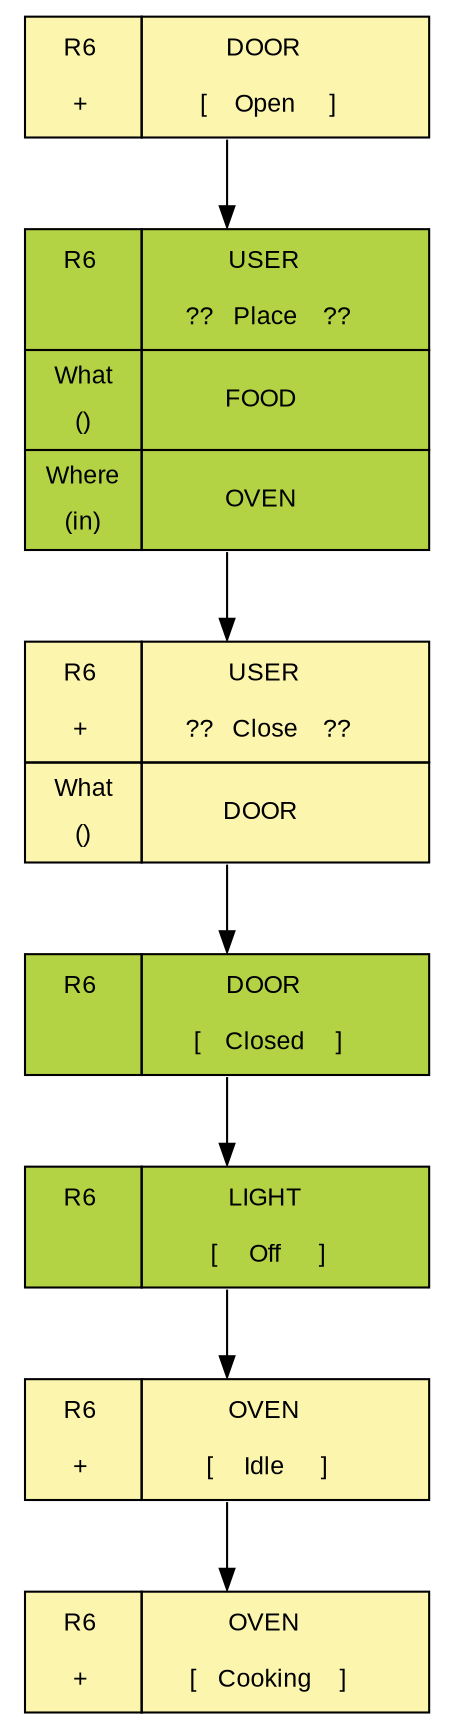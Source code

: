 digraph structs {
	splines="line" 
	node [shape=plaintext, fontname=Arial, fontsize=12]; 
	n1 [label=<<TABLE BORDER="0" BGCOLOR="#FBF5AD" CELLBORDER="0" CELLSPACING="0" CELLPADDING="0" PORT="p"><TR><TD><TABLE BORDER="1" CELLBORDER="0" CELLSPACING="2" CELLPADDING="0"><TR><TD  WIDTH="50" HEIGHT="25">R6 </TD></TR><TR><TD  WIDTH="50" HEIGHT="25">+ </TD></TR></TABLE></TD><TD><TABLE BORDER="1" CELLBORDER="0" CELLSPACING="2" CELLPADDING="0"><TR><TD  HEIGHT="25" WIDTH="115" PORT="top">DOOR </TD><TD  WIDTH="15" HEIGHT="25"><TABLE BORDER="0" CELLBORDER="0" CELLSPACING="2" CELLPADDING="0"><TR><TD></TD></TR><TR><TD></TD></TR></TABLE></TD></TR><TR><TD  HEIGHT="25" WIDTH="115"><TABLE BORDER="0" CELLBORDER="0" CELLSPACING="0" CELLPADDING="0"><TR><TD ALIGN="RIGHT">[</TD><TD>Open </TD><TD ALIGN="LEFT">&#93;</TD></TR></TABLE></TD></TR></TABLE></TD></TR></TABLE>>]; 
	n2 [label=<<TABLE BORDER="0" BGCOLOR="#B3D345" CELLBORDER="0" CELLSPACING="0" CELLPADDING="0" PORT="p"><TR><TD><TABLE BORDER="1" CELLBORDER="0" CELLSPACING="2" CELLPADDING="0"><TR><TD  WIDTH="50" HEIGHT="25">R6 </TD></TR><TR><TD  WIDTH="50" HEIGHT="25"> </TD></TR></TABLE></TD><TD><TABLE BORDER="1" CELLBORDER="0" CELLSPACING="2" CELLPADDING="0"><TR><TD  HEIGHT="25" WIDTH="115" PORT="top">USER </TD><TD  WIDTH="15" HEIGHT="25"><TABLE BORDER="0" CELLBORDER="0" CELLSPACING="2" CELLPADDING="0"><TR><TD></TD></TR><TR><TD></TD></TR></TABLE></TD></TR><TR><TD  HEIGHT="25" WIDTH="115"><TABLE BORDER="0" CELLBORDER="0" CELLSPACING="0" CELLPADDING="0"><TR><TD ALIGN="RIGHT">??</TD><TD>Place </TD><TD ALIGN="LEFT">??</TD></TR></TABLE></TD></TR></TABLE></TD></TR><TR><TD><TABLE BORDER="1" CELLBORDER="0" CELLSPACING="2" CELLPADDING="0"><TR><TD  WIDTH="50" HEIGHT="20"> What </TD></TR><TR><TD  WIDTH="50" HEIGHT="20"> () </TD></TR></TABLE></TD><TD><TABLE BORDER="1" CELLBORDER="0" CELLSPACING="2" CELLPADDING="0"><TR><TD  HEIGHT="40" WIDTH="115" PORT="top">FOOD  </TD><TD  HEIGHT="40" WIDTH="15"> </TD></TR></TABLE></TD></TR><TR><TD><TABLE BORDER="1" CELLBORDER="0" CELLSPACING="2" CELLPADDING="0"><TR><TD  WIDTH="50" HEIGHT="20"> Where </TD></TR><TR><TD  WIDTH="50" HEIGHT="20"> (in) </TD></TR></TABLE></TD><TD><TABLE BORDER="1" CELLBORDER="0" CELLSPACING="2" CELLPADDING="0"><TR><TD  HEIGHT="40" WIDTH="115" PORT="top">OVEN  </TD><TD  HEIGHT="40" WIDTH="15"> </TD></TR></TABLE></TD></TR></TABLE>>]; 
	n3 [label=<<TABLE BORDER="0" BGCOLOR="#FBF5AD" CELLBORDER="0" CELLSPACING="0" CELLPADDING="0" PORT="p"><TR><TD><TABLE BORDER="1" CELLBORDER="0" CELLSPACING="2" CELLPADDING="0"><TR><TD  WIDTH="50" HEIGHT="25">R6 </TD></TR><TR><TD  WIDTH="50" HEIGHT="25">+ </TD></TR></TABLE></TD><TD><TABLE BORDER="1" CELLBORDER="0" CELLSPACING="2" CELLPADDING="0"><TR><TD  HEIGHT="25" WIDTH="115" PORT="top">USER </TD><TD  WIDTH="15" HEIGHT="25"><TABLE BORDER="0" CELLBORDER="0" CELLSPACING="2" CELLPADDING="0"><TR><TD></TD></TR><TR><TD></TD></TR></TABLE></TD></TR><TR><TD  HEIGHT="25" WIDTH="115"><TABLE BORDER="0" CELLBORDER="0" CELLSPACING="0" CELLPADDING="0"><TR><TD ALIGN="RIGHT">??</TD><TD>Close </TD><TD ALIGN="LEFT">??</TD></TR></TABLE></TD></TR></TABLE></TD></TR><TR><TD><TABLE BORDER="1" CELLBORDER="0" CELLSPACING="2" CELLPADDING="0"><TR><TD  WIDTH="50" HEIGHT="20"> What </TD></TR><TR><TD  WIDTH="50" HEIGHT="20"> () </TD></TR></TABLE></TD><TD><TABLE BORDER="1" CELLBORDER="0" CELLSPACING="2" CELLPADDING="0"><TR><TD  HEIGHT="40" WIDTH="115" PORT="top">DOOR  </TD><TD  HEIGHT="40" WIDTH="15"> </TD></TR></TABLE></TD></TR></TABLE>>]; 
	n4 [label=<<TABLE BORDER="0" BGCOLOR="#B3D345" CELLBORDER="0" CELLSPACING="0" CELLPADDING="0" PORT="p"><TR><TD><TABLE BORDER="1" CELLBORDER="0" CELLSPACING="2" CELLPADDING="0"><TR><TD  WIDTH="50" HEIGHT="25">R6 </TD></TR><TR><TD  WIDTH="50" HEIGHT="25"> </TD></TR></TABLE></TD><TD><TABLE BORDER="1" CELLBORDER="0" CELLSPACING="2" CELLPADDING="0"><TR><TD  HEIGHT="25" WIDTH="115" PORT="top">DOOR </TD><TD  WIDTH="15" HEIGHT="25"><TABLE BORDER="0" CELLBORDER="0" CELLSPACING="2" CELLPADDING="0"><TR><TD></TD></TR><TR><TD></TD></TR></TABLE></TD></TR><TR><TD  HEIGHT="25" WIDTH="115"><TABLE BORDER="0" CELLBORDER="0" CELLSPACING="0" CELLPADDING="0"><TR><TD ALIGN="RIGHT">[</TD><TD>Closed </TD><TD ALIGN="LEFT">&#93;</TD></TR></TABLE></TD></TR></TABLE></TD></TR></TABLE>>]; 
	n5 [label=<<TABLE BORDER="0" BGCOLOR="#B3D345" CELLBORDER="0" CELLSPACING="0" CELLPADDING="0" PORT="p"><TR><TD><TABLE BORDER="1" CELLBORDER="0" CELLSPACING="2" CELLPADDING="0"><TR><TD  WIDTH="50" HEIGHT="25">R6 </TD></TR><TR><TD  WIDTH="50" HEIGHT="25"> </TD></TR></TABLE></TD><TD><TABLE BORDER="1" CELLBORDER="0" CELLSPACING="2" CELLPADDING="0"><TR><TD  HEIGHT="25" WIDTH="115" PORT="top">LIGHT </TD><TD  WIDTH="15" HEIGHT="25"><TABLE BORDER="0" CELLBORDER="0" CELLSPACING="2" CELLPADDING="0"><TR><TD></TD></TR><TR><TD></TD></TR></TABLE></TD></TR><TR><TD  HEIGHT="25" WIDTH="115"><TABLE BORDER="0" CELLBORDER="0" CELLSPACING="0" CELLPADDING="0"><TR><TD ALIGN="RIGHT">[</TD><TD>Off </TD><TD ALIGN="LEFT">&#93;</TD></TR></TABLE></TD></TR></TABLE></TD></TR></TABLE>>]; 
	n6 [label=<<TABLE BORDER="0" BGCOLOR="#FBF5AD" CELLBORDER="0" CELLSPACING="0" CELLPADDING="0" PORT="p"><TR><TD><TABLE BORDER="1" CELLBORDER="0" CELLSPACING="2" CELLPADDING="0"><TR><TD  WIDTH="50" HEIGHT="25">R6 </TD></TR><TR><TD  WIDTH="50" HEIGHT="25">+ </TD></TR></TABLE></TD><TD><TABLE BORDER="1" CELLBORDER="0" CELLSPACING="2" CELLPADDING="0"><TR><TD  HEIGHT="25" WIDTH="115" PORT="top">OVEN </TD><TD  WIDTH="15" HEIGHT="25"><TABLE BORDER="0" CELLBORDER="0" CELLSPACING="2" CELLPADDING="0"><TR><TD></TD></TR><TR><TD></TD></TR></TABLE></TD></TR><TR><TD  HEIGHT="25" WIDTH="115"><TABLE BORDER="0" CELLBORDER="0" CELLSPACING="0" CELLPADDING="0"><TR><TD ALIGN="RIGHT">[</TD><TD>Idle </TD><TD ALIGN="LEFT">&#93;</TD></TR></TABLE></TD></TR></TABLE></TD></TR></TABLE>>]; 
	n7 [label=<<TABLE BORDER="0" BGCOLOR="#FBF5AD" CELLBORDER="0" CELLSPACING="0" CELLPADDING="0" PORT="p"><TR><TD><TABLE BORDER="1" CELLBORDER="0" CELLSPACING="2" CELLPADDING="0"><TR><TD  WIDTH="50" HEIGHT="25">R6 </TD></TR><TR><TD  WIDTH="50" HEIGHT="25">+ </TD></TR></TABLE></TD><TD><TABLE BORDER="1" CELLBORDER="0" CELLSPACING="2" CELLPADDING="0"><TR><TD  HEIGHT="25" WIDTH="115" PORT="top">OVEN </TD><TD  WIDTH="15" HEIGHT="25"><TABLE BORDER="0" CELLBORDER="0" CELLSPACING="2" CELLPADDING="0"><TR><TD></TD></TR><TR><TD></TD></TR></TABLE></TD></TR><TR><TD  HEIGHT="25" WIDTH="115"><TABLE BORDER="0" CELLBORDER="0" CELLSPACING="0" CELLPADDING="0"><TR><TD ALIGN="RIGHT">[</TD><TD>Cooking </TD><TD ALIGN="LEFT">&#93;</TD></TR></TABLE></TD></TR></TABLE></TD></TR></TABLE>>]; 
	n1:p:s -> n2:p:n; 
	n2:p:s -> n3:p:n; 
	n3:p:s -> n4:p:n; 
	n4:p:s -> n5:p:n; 
	n5:p:s -> n6:p:n; 
	n6:p:s -> n7:p:n; 
}